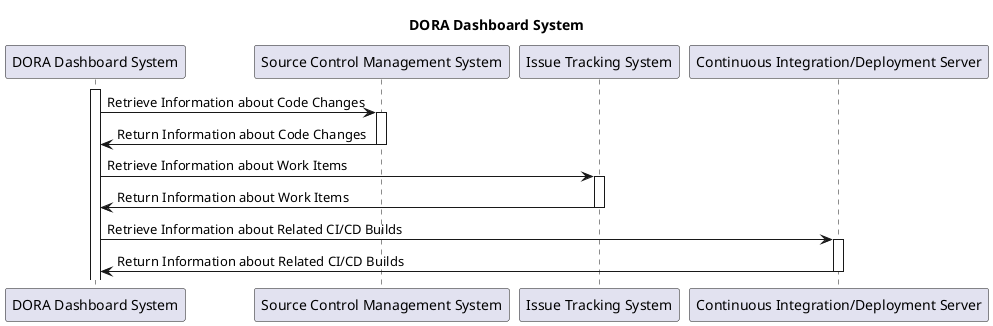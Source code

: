 @startuml
'https://plantuml.com/sequence-diagram

title DORA Dashboard System

participant "DORA Dashboard System" as DDS
participant "Source Control Management System" as SCM
participant "Issue Tracking System" as ISM
participant "Continuous Integration/Deployment Server" as CICDS

activate DDS

DDS->SCM: Retrieve Information about Code Changes
activate SCM
SCM->DDS: Return Information about Code Changes
deactivate SCM

DDS->ISM: Retrieve Information about Work Items
activate ISM
ISM->DDS: Return Information about Work Items
deactivate ISM

DDS->CICDS: Retrieve Information about Related CI/CD Builds
activate CICDS
CICDS->DDS: Return Information about Related CI/CD Builds
deactivate CICDS
@enduml